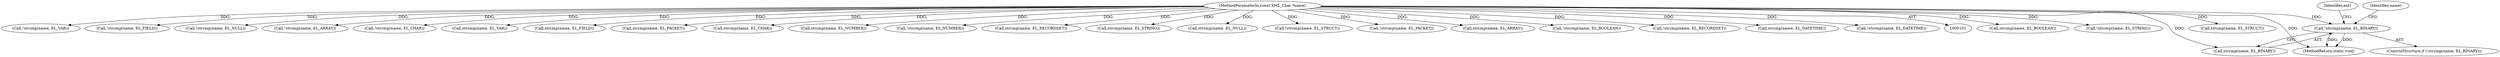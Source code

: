 digraph "0_php-src_c4cca4c20e75359c9a13a1f9a36cb7b4e9601d29?w=1@API" {
"1000189" [label="(Call,!strcmp(name, EL_BINARY))"];
"1000103" [label="(MethodParameterIn,const XML_Char *name)"];
"1000342" [label="(Call,strcmp(name, EL_BOOLEAN))"];
"1000238" [label="(Identifier,name)"];
"1000142" [label="(Call,!strcmp(name, EL_STRING))"];
"1000893" [label="(MethodReturn,static void)"];
"1000492" [label="(Call,strcmp(name, EL_STRUCT))"];
"1000524" [label="(Call,!strcmp(name, EL_VAR))"];
"1000189" [label="(Call,!strcmp(name, EL_BINARY))"];
"1000742" [label="(Call,!strcmp(name, EL_FIELD))"];
"1000425" [label="(Call,!strcmp(name, EL_NULL))"];
"1000458" [label="(Call,!strcmp(name, EL_ARRAY))"];
"1000236" [label="(Call,!strcmp(name, EL_CHAR))"];
"1000525" [label="(Call,strcmp(name, EL_VAR))"];
"1000190" [label="(Call,strcmp(name, EL_BINARY))"];
"1000196" [label="(Identifier,ent)"];
"1000743" [label="(Call,strcmp(name, EL_FIELD))"];
"1000115" [label="(Call,strcmp(name, EL_PACKET))"];
"1000237" [label="(Call,strcmp(name, EL_CHAR))"];
"1000301" [label="(Call,strcmp(name, EL_NUMBER))"];
"1000300" [label="(Call,!strcmp(name, EL_NUMBER))"];
"1000188" [label="(ControlStructure,if (!strcmp(name, EL_BINARY)))"];
"1000586" [label="(Call,strcmp(name, EL_RECORDSET))"];
"1000143" [label="(Call,strcmp(name, EL_STRING))"];
"1000426" [label="(Call,strcmp(name, EL_NULL))"];
"1000491" [label="(Call,!strcmp(name, EL_STRUCT))"];
"1000103" [label="(MethodParameterIn,const XML_Char *name)"];
"1000114" [label="(Call,!strcmp(name, EL_PACKET))"];
"1000459" [label="(Call,strcmp(name, EL_ARRAY))"];
"1000341" [label="(Call,!strcmp(name, EL_BOOLEAN))"];
"1000585" [label="(Call,!strcmp(name, EL_RECORDSET))"];
"1000861" [label="(Call,strcmp(name, EL_DATETIME))"];
"1000860" [label="(Call,!strcmp(name, EL_DATETIME))"];
"1000189" -> "1000188"  [label="AST: "];
"1000189" -> "1000190"  [label="CFG: "];
"1000190" -> "1000189"  [label="AST: "];
"1000196" -> "1000189"  [label="CFG: "];
"1000238" -> "1000189"  [label="CFG: "];
"1000189" -> "1000893"  [label="DDG: "];
"1000189" -> "1000893"  [label="DDG: "];
"1000103" -> "1000189"  [label="DDG: "];
"1000103" -> "1000101"  [label="AST: "];
"1000103" -> "1000893"  [label="DDG: "];
"1000103" -> "1000114"  [label="DDG: "];
"1000103" -> "1000115"  [label="DDG: "];
"1000103" -> "1000142"  [label="DDG: "];
"1000103" -> "1000143"  [label="DDG: "];
"1000103" -> "1000190"  [label="DDG: "];
"1000103" -> "1000236"  [label="DDG: "];
"1000103" -> "1000237"  [label="DDG: "];
"1000103" -> "1000300"  [label="DDG: "];
"1000103" -> "1000301"  [label="DDG: "];
"1000103" -> "1000341"  [label="DDG: "];
"1000103" -> "1000342"  [label="DDG: "];
"1000103" -> "1000425"  [label="DDG: "];
"1000103" -> "1000426"  [label="DDG: "];
"1000103" -> "1000458"  [label="DDG: "];
"1000103" -> "1000459"  [label="DDG: "];
"1000103" -> "1000491"  [label="DDG: "];
"1000103" -> "1000492"  [label="DDG: "];
"1000103" -> "1000524"  [label="DDG: "];
"1000103" -> "1000525"  [label="DDG: "];
"1000103" -> "1000585"  [label="DDG: "];
"1000103" -> "1000586"  [label="DDG: "];
"1000103" -> "1000742"  [label="DDG: "];
"1000103" -> "1000743"  [label="DDG: "];
"1000103" -> "1000860"  [label="DDG: "];
"1000103" -> "1000861"  [label="DDG: "];
}
